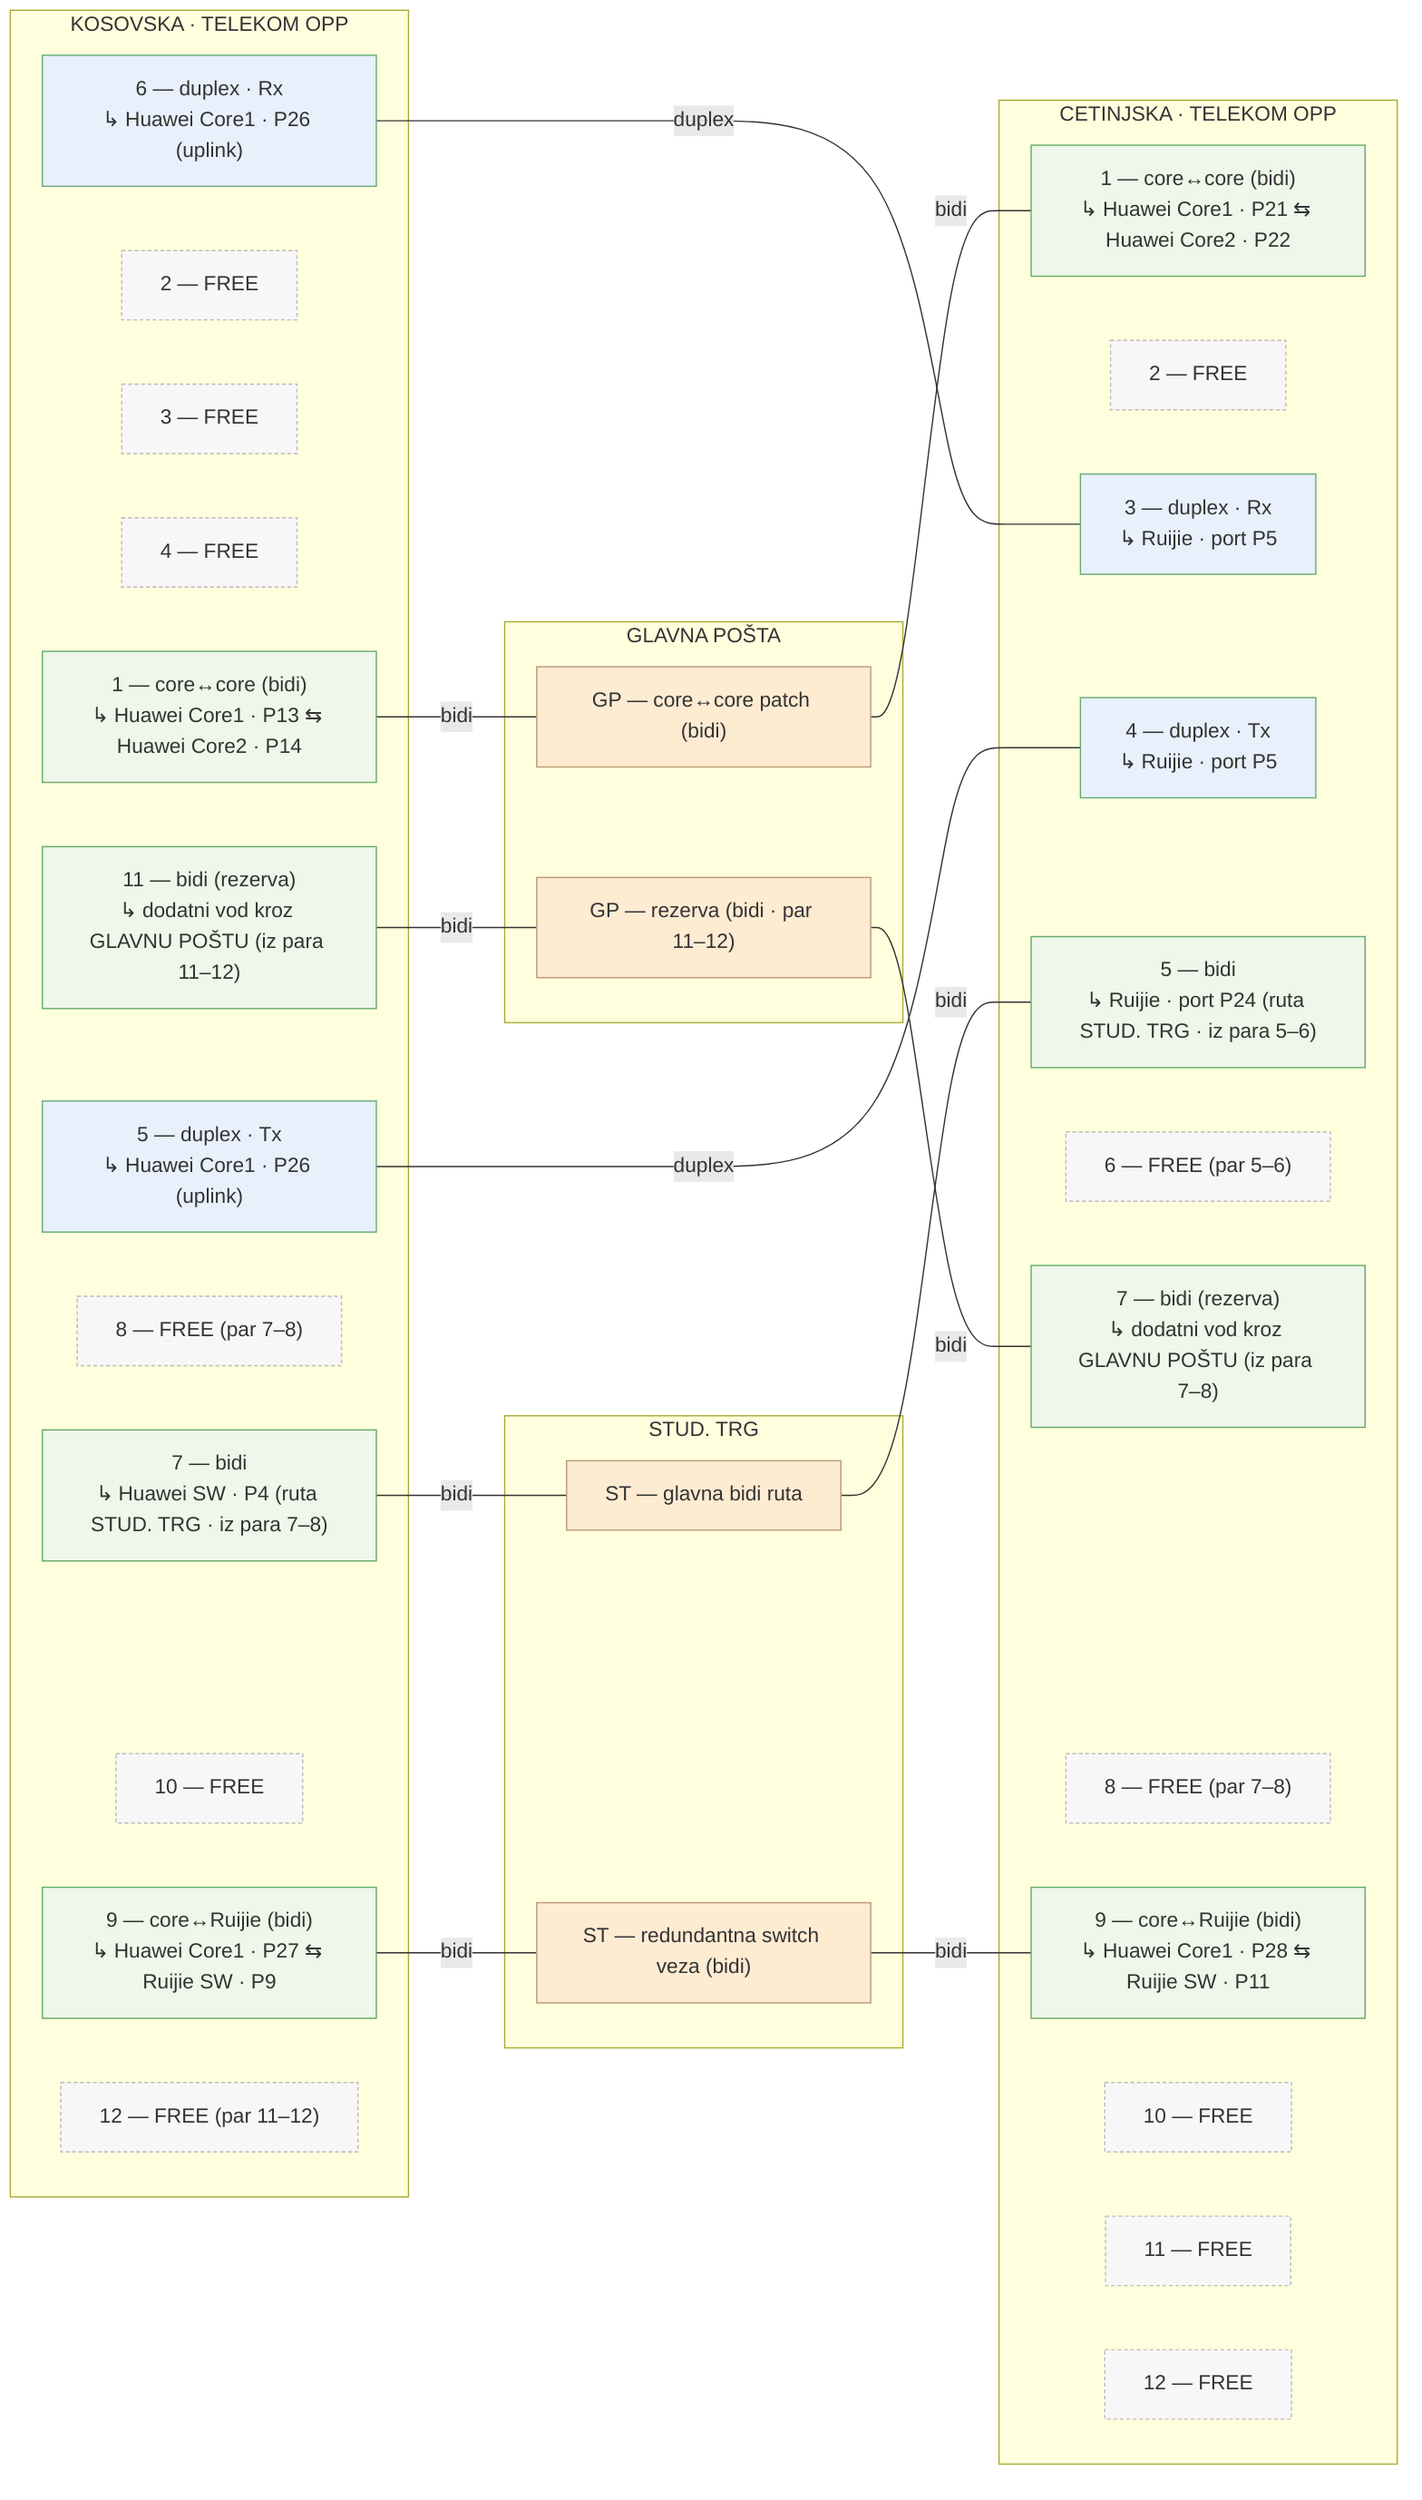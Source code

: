 flowchart LR

%% STILOVI
classDef bidi fill:#eef7e9,stroke:#6a6,stroke-width:1px;
classDef duplex fill:#e8f0fb,stroke:#6a7,stroke-width:1px;
classDef free fill:#f7f7f7,stroke:#bbb,stroke-width:1px,stroke-dasharray:3 2;
classDef transit fill:#fdebd2,stroke:#b97,stroke-width:1px;

%% LOKACIJE — SVAKI PORT POSEBNO
subgraph KOS["KOSOVSKA · TELEKOM OPP"]
direction TB
  K1["1 — core↔core (bidi)\n↳ Huawei Core1 · P13 ⇆ Huawei Core2 · P14"]:::bidi
  K2["2 — FREE"]:::free
  K3["3 — FREE"]:::free
  K4["4 — FREE"]:::free
  K5["5 — duplex · Tx\n↳ Huawei Core1 · P26 (uplink)"]:::duplex
  K6["6 — duplex · Rx\n↳ Huawei Core1 · P26 (uplink)"]:::duplex
  K7["7 — bidi\n↳ Huawei SW · P4 (ruta STUD. TRG · iz para 7–8)"]:::bidi
  K8["8 — FREE (par 7–8)"]:::free
  K9["9 — core↔Ruijie (bidi)\n↳ Huawei Core1 · P27 ⇆ Ruijie SW · P9"]:::bidi
  K10["10 — FREE"]:::free
  K11["11 — bidi (rezerva)\n↳ dodatni vod kroz GLAVNU POŠTU (iz para 11–12)"]:::bidi
  K12["12 — FREE (par 11–12)"]:::free
end

subgraph CET["CETINJSKA · TELEKOM OPP"]
direction TB
  C1["1 — core↔core (bidi)\n↳ Huawei Core1 · P21 ⇆ Huawei Core2 · P22"]:::bidi
  C2["2 — FREE"]:::free
  C3["3 — duplex · Rx\n↳ Ruijie · port P5"]:::duplex
  C4["4 — duplex · Tx\n↳ Ruijie · port P5"]:::duplex
  C5["5 — bidi\n↳ Ruijie · port P24 (ruta STUD. TRG · iz para 5–6)"]:::bidi
  C6["6 — FREE (par 5–6)"]:::free
  C7["7 — bidi (rezerva)\n↳ dodatni vod kroz GLAVNU POŠTU (iz para 7–8)"]:::bidi
  C8["8 — FREE (par 7–8)"]:::free
  C9["9 — core↔Ruijie (bidi)\n↳ Huawei Core1 · P28 ⇆ Ruijie SW · P11"]:::bidi
  C10["10 — FREE"]:::free
  C11["11 — FREE"]:::free
  C12["12 — FREE"]:::free
end

%% TRANZITNI ČVOROVI
subgraph GP["GLAVNA POŠTA"]
direction TB
  GPcore["GP — core↔core patch (bidi)"]:::transit
  GPrez["GP — rezerva (bidi · par 11–12)"]:::transit
end

subgraph ST["STUD. TRG"]
direction TB
  STmain["ST — glavna bidi ruta"]:::transit
  STsw["ST — redundantna switch veza (bidi)"]:::transit
end

%% VEZE (svaki port zasebno)
K1 -- "bidi" --- GPcore -- "bidi" --- C1
K11 -- "bidi" --- GPrez -- "bidi" --- C7

K7 -- "bidi" --- STmain -- "bidi" --- C5
K9 -- "bidi" --- STsw -- "bidi" --- C9

K5 -- "duplex" --- C4
K6 -- "duplex" --- C3

%% Napomene:
%% · Portovi bez veze su označeni kao FREE radi lakše evidencije.
%% · Bidi konekcije prolaze kroz posredne čvorove (GLAVNA POŠTA / STUD. TRG).
%% · Duplex uplink (portovi 5–6 ↔ 3–4) je prikazan kao direktna veza bez tranzitnog čvora.